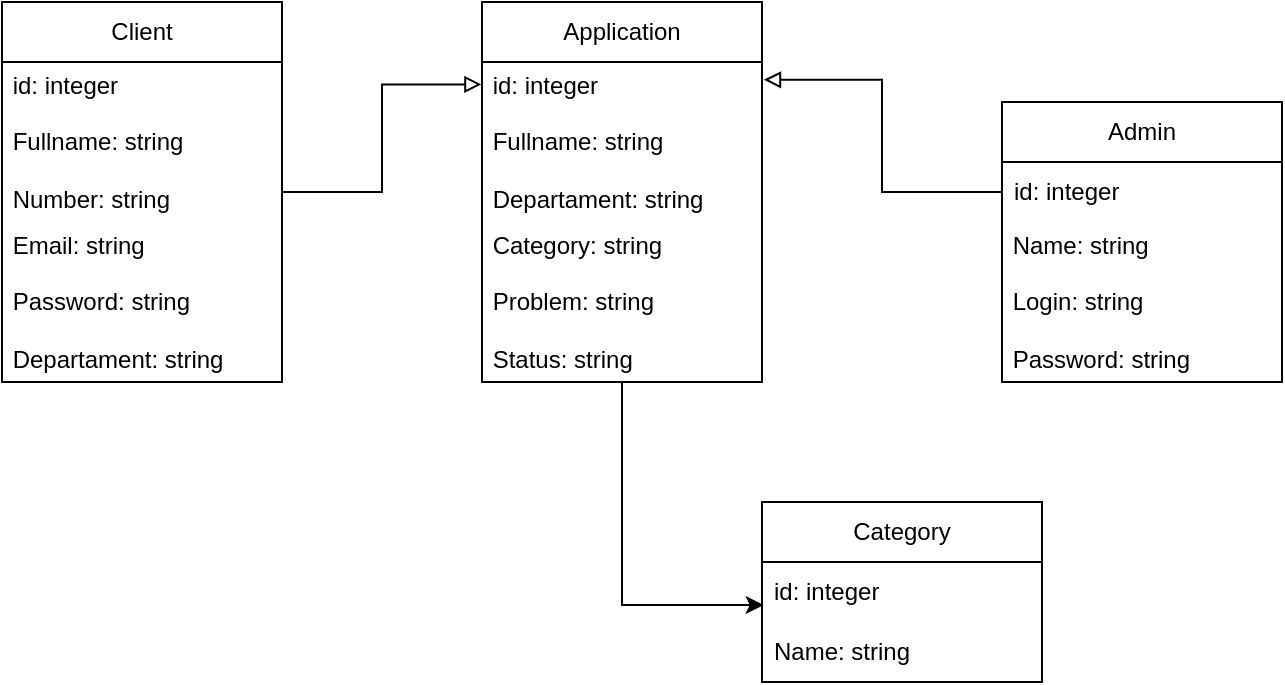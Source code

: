 <mxfile version="24.5.2" type="device">
  <diagram name="Страница — 1" id="AxyARnsmCxJRbuG2hBth">
    <mxGraphModel dx="766" dy="394" grid="1" gridSize="10" guides="1" tooltips="1" connect="1" arrows="1" fold="1" page="1" pageScale="1" pageWidth="827" pageHeight="1169" math="0" shadow="0">
      <root>
        <mxCell id="0" />
        <mxCell id="1" parent="0" />
        <mxCell id="64Vas0l4zPw11lhMuKTm-18" value="Client" style="swimlane;fontStyle=0;childLayout=stackLayout;horizontal=1;startSize=30;horizontalStack=0;resizeParent=1;resizeParentMax=0;resizeLast=0;collapsible=1;marginBottom=0;whiteSpace=wrap;html=1;" parent="1" vertex="1">
          <mxGeometry x="93" y="150" width="140" height="190" as="geometry" />
        </mxCell>
        <mxCell id="64Vas0l4zPw11lhMuKTm-23" value="&lt;div&gt;&amp;nbsp;id: integer&lt;/div&gt;&lt;div&gt;&lt;br&gt;&lt;/div&gt;&lt;div&gt;&amp;nbsp;Fullname: string&lt;/div&gt;&lt;div&gt;&lt;br&gt;&lt;/div&gt;&lt;div&gt;&amp;nbsp;Number: string&lt;/div&gt;" style="text;strokeColor=none;fillColor=none;html=1;whiteSpace=wrap;verticalAlign=middle;overflow=hidden;" parent="64Vas0l4zPw11lhMuKTm-18" vertex="1">
          <mxGeometry y="30" width="140" height="80" as="geometry" />
        </mxCell>
        <mxCell id="64Vas0l4zPw11lhMuKTm-25" value="&lt;div&gt;&amp;nbsp;Email: string&lt;/div&gt;&lt;div&gt;&lt;br&gt;&lt;/div&gt;&lt;div&gt;&amp;nbsp;Password: string&lt;/div&gt;&lt;div&gt;&lt;br&gt;&lt;/div&gt;&lt;div&gt;&amp;nbsp;Departament: string&lt;/div&gt;" style="text;strokeColor=none;fillColor=none;html=1;whiteSpace=wrap;verticalAlign=middle;overflow=hidden;" parent="64Vas0l4zPw11lhMuKTm-18" vertex="1">
          <mxGeometry y="110" width="140" height="80" as="geometry" />
        </mxCell>
        <mxCell id="64Vas0l4zPw11lhMuKTm-26" value="&lt;span style=&quot;font-size: 12px;&quot;&gt;Application&lt;/span&gt;" style="swimlane;fontStyle=0;childLayout=stackLayout;horizontal=1;startSize=30;horizontalStack=0;resizeParent=1;resizeParentMax=0;resizeLast=0;collapsible=1;marginBottom=0;whiteSpace=wrap;html=1;" parent="1" vertex="1">
          <mxGeometry x="333" y="150" width="140" height="190" as="geometry" />
        </mxCell>
        <mxCell id="64Vas0l4zPw11lhMuKTm-27" value="&lt;div&gt;&amp;nbsp;id: integer&lt;/div&gt;&lt;div&gt;&lt;br&gt;&lt;/div&gt;&lt;div&gt;&amp;nbsp;Fullname: string&lt;/div&gt;&lt;div&gt;&lt;br&gt;&lt;/div&gt;&lt;div&gt;&amp;nbsp;Departament: string&lt;/div&gt;" style="text;strokeColor=none;fillColor=none;html=1;whiteSpace=wrap;verticalAlign=middle;overflow=hidden;" parent="64Vas0l4zPw11lhMuKTm-26" vertex="1">
          <mxGeometry y="30" width="140" height="80" as="geometry" />
        </mxCell>
        <mxCell id="64Vas0l4zPw11lhMuKTm-28" value="&lt;div&gt;&amp;nbsp;Category: string&lt;/div&gt;&lt;div&gt;&lt;br&gt;&lt;/div&gt;&lt;div&gt;&amp;nbsp;Problem: string&lt;/div&gt;&lt;div&gt;&lt;br&gt;&lt;/div&gt;&lt;div&gt;&amp;nbsp;Status: string&lt;/div&gt;" style="text;strokeColor=none;fillColor=none;html=1;whiteSpace=wrap;verticalAlign=middle;overflow=hidden;" parent="64Vas0l4zPw11lhMuKTm-26" vertex="1">
          <mxGeometry y="110" width="140" height="80" as="geometry" />
        </mxCell>
        <mxCell id="64Vas0l4zPw11lhMuKTm-31" value="Category" style="swimlane;fontStyle=0;childLayout=stackLayout;horizontal=1;startSize=30;horizontalStack=0;resizeParent=1;resizeParentMax=0;resizeLast=0;collapsible=1;marginBottom=0;whiteSpace=wrap;html=1;" parent="1" vertex="1">
          <mxGeometry x="473" y="400" width="140" height="90" as="geometry" />
        </mxCell>
        <mxCell id="64Vas0l4zPw11lhMuKTm-32" value="id: integer" style="text;strokeColor=none;fillColor=none;align=left;verticalAlign=middle;spacingLeft=4;spacingRight=4;overflow=hidden;points=[[0,0.5],[1,0.5]];portConstraint=eastwest;rotatable=0;whiteSpace=wrap;html=1;" parent="64Vas0l4zPw11lhMuKTm-31" vertex="1">
          <mxGeometry y="30" width="140" height="30" as="geometry" />
        </mxCell>
        <mxCell id="64Vas0l4zPw11lhMuKTm-33" value="Name: string" style="text;strokeColor=none;fillColor=none;align=left;verticalAlign=middle;spacingLeft=4;spacingRight=4;overflow=hidden;points=[[0,0.5],[1,0.5]];portConstraint=eastwest;rotatable=0;whiteSpace=wrap;html=1;" parent="64Vas0l4zPw11lhMuKTm-31" vertex="1">
          <mxGeometry y="60" width="140" height="30" as="geometry" />
        </mxCell>
        <mxCell id="64Vas0l4zPw11lhMuKTm-35" value="Admin" style="swimlane;fontStyle=0;childLayout=stackLayout;horizontal=1;startSize=30;horizontalStack=0;resizeParent=1;resizeParentMax=0;resizeLast=0;collapsible=1;marginBottom=0;whiteSpace=wrap;html=1;" parent="1" vertex="1">
          <mxGeometry x="593" y="200" width="140" height="140" as="geometry" />
        </mxCell>
        <mxCell id="64Vas0l4zPw11lhMuKTm-36" value="id: integer" style="text;strokeColor=none;fillColor=none;align=left;verticalAlign=middle;spacingLeft=4;spacingRight=4;overflow=hidden;points=[[0,0.5],[1,0.5]];portConstraint=eastwest;rotatable=0;whiteSpace=wrap;html=1;" parent="64Vas0l4zPw11lhMuKTm-35" vertex="1">
          <mxGeometry y="30" width="140" height="30" as="geometry" />
        </mxCell>
        <mxCell id="64Vas0l4zPw11lhMuKTm-39" value="&lt;div&gt;&amp;nbsp;Name: string&lt;/div&gt;&lt;div&gt;&lt;span style=&quot;background-color: initial;&quot;&gt;&lt;br&gt;&lt;/span&gt;&lt;/div&gt;&lt;div&gt;&amp;nbsp;Login: string&lt;/div&gt;&lt;div&gt;&lt;br&gt;&lt;/div&gt;&lt;div&gt;&amp;nbsp;Password: string&lt;/div&gt;" style="text;strokeColor=none;fillColor=none;html=1;whiteSpace=wrap;verticalAlign=middle;overflow=hidden;" parent="64Vas0l4zPw11lhMuKTm-35" vertex="1">
          <mxGeometry y="60" width="140" height="80" as="geometry" />
        </mxCell>
        <mxCell id="64Vas0l4zPw11lhMuKTm-41" style="edgeStyle=orthogonalEdgeStyle;rounded=0;orthogonalLoop=1;jettySize=auto;html=1;entryX=-0.002;entryY=0.14;entryDx=0;entryDy=0;entryPerimeter=0;endArrow=block;endFill=0;" parent="1" source="64Vas0l4zPw11lhMuKTm-18" target="64Vas0l4zPw11lhMuKTm-27" edge="1">
          <mxGeometry relative="1" as="geometry" />
        </mxCell>
        <mxCell id="64Vas0l4zPw11lhMuKTm-43" style="edgeStyle=orthogonalEdgeStyle;rounded=0;orthogonalLoop=1;jettySize=auto;html=1;entryX=1.007;entryY=0.111;entryDx=0;entryDy=0;entryPerimeter=0;endArrow=block;endFill=0;" parent="1" source="64Vas0l4zPw11lhMuKTm-36" target="64Vas0l4zPw11lhMuKTm-27" edge="1">
          <mxGeometry relative="1" as="geometry" />
        </mxCell>
        <mxCell id="64Vas0l4zPw11lhMuKTm-44" style="edgeStyle=orthogonalEdgeStyle;rounded=0;orthogonalLoop=1;jettySize=auto;html=1;entryX=0.006;entryY=0.718;entryDx=0;entryDy=0;entryPerimeter=0;" parent="1" source="64Vas0l4zPw11lhMuKTm-28" target="64Vas0l4zPw11lhMuKTm-32" edge="1">
          <mxGeometry relative="1" as="geometry" />
        </mxCell>
      </root>
    </mxGraphModel>
  </diagram>
</mxfile>

